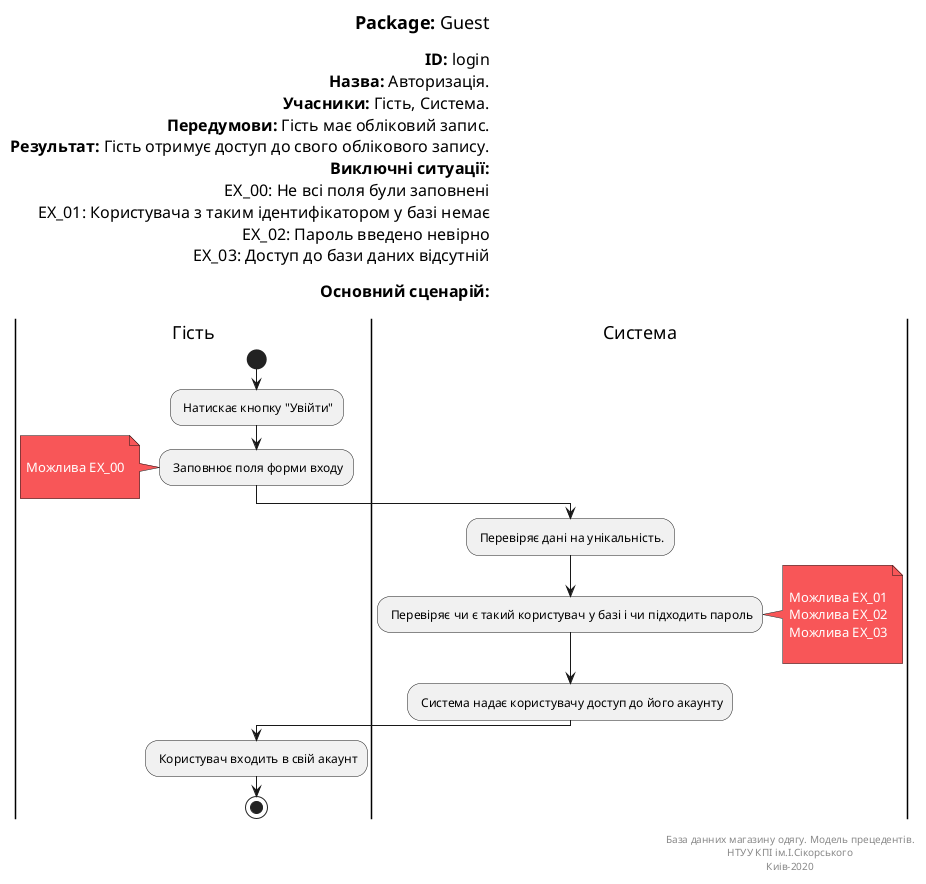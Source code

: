 @startuml
skinparam ArchimateBackgroundColor #ffffff
skinparam	shadowing false
skinparam Note {
	BackgroundColor #f85658
	FontColor #ffffff
}

left header
<font color=000 size=18><b>Package:</b> Guest

<font color=000 size=16><b>ID:</b> login
<font color=000 size=16><b>Назва:</b> Авторизація.
<font color=000 size=16><b>Учасники:</b> Гість, Система.
<font color=000 size=16><b>Передумови:</b> Гість має обліковий запис.
<font color=000 size=16><b>Результат:</b> Гість отримує доступ до свого облікового запису.
<font color=000 size=16><b>Виключні ситуації:</b>
<font color=000 size=16> EX_00: Не всі поля були заповнені
<font color=000 size=16> EX_01: Користувача з таким ідентифікатором у базі немає
<font color=000 size=16> EX_02: Пароль введено невірно
<font color=000 size=16> EX_03: Доступ до бази даних відсутній

<font color=000 size=16><b>Основний сценарій:</b>

end header

|Гість|
start
: Натискає кнопку "Увійти";

: Заповнює поля форми входу;
note left

	Можлива EX_00

end note

|Система|

: Перевіряє дані на унікальність.;

: Перевіряє чи є такий користувач у базі і чи підходить пароль;

note right

	Можлива EX_01
	Можлива EX_02
	Можлива EX_03

end note

: Система надає користувачу доступ до його акаунту;

|Гість|

: Користувач входить в свій акаунт;

stop;

right footer

База данних магазину одягу. Модель прецедентів.
НТУУ КПІ ім.І.Сікорського
Киів-2020
end footer
@enduml